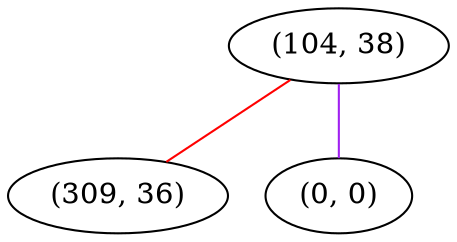 graph "" {
"(104, 38)";
"(309, 36)";
"(0, 0)";
"(104, 38)" -- "(309, 36)"  [color=red, key=0, weight=1];
"(104, 38)" -- "(0, 0)"  [color=purple, key=0, weight=4];
}
